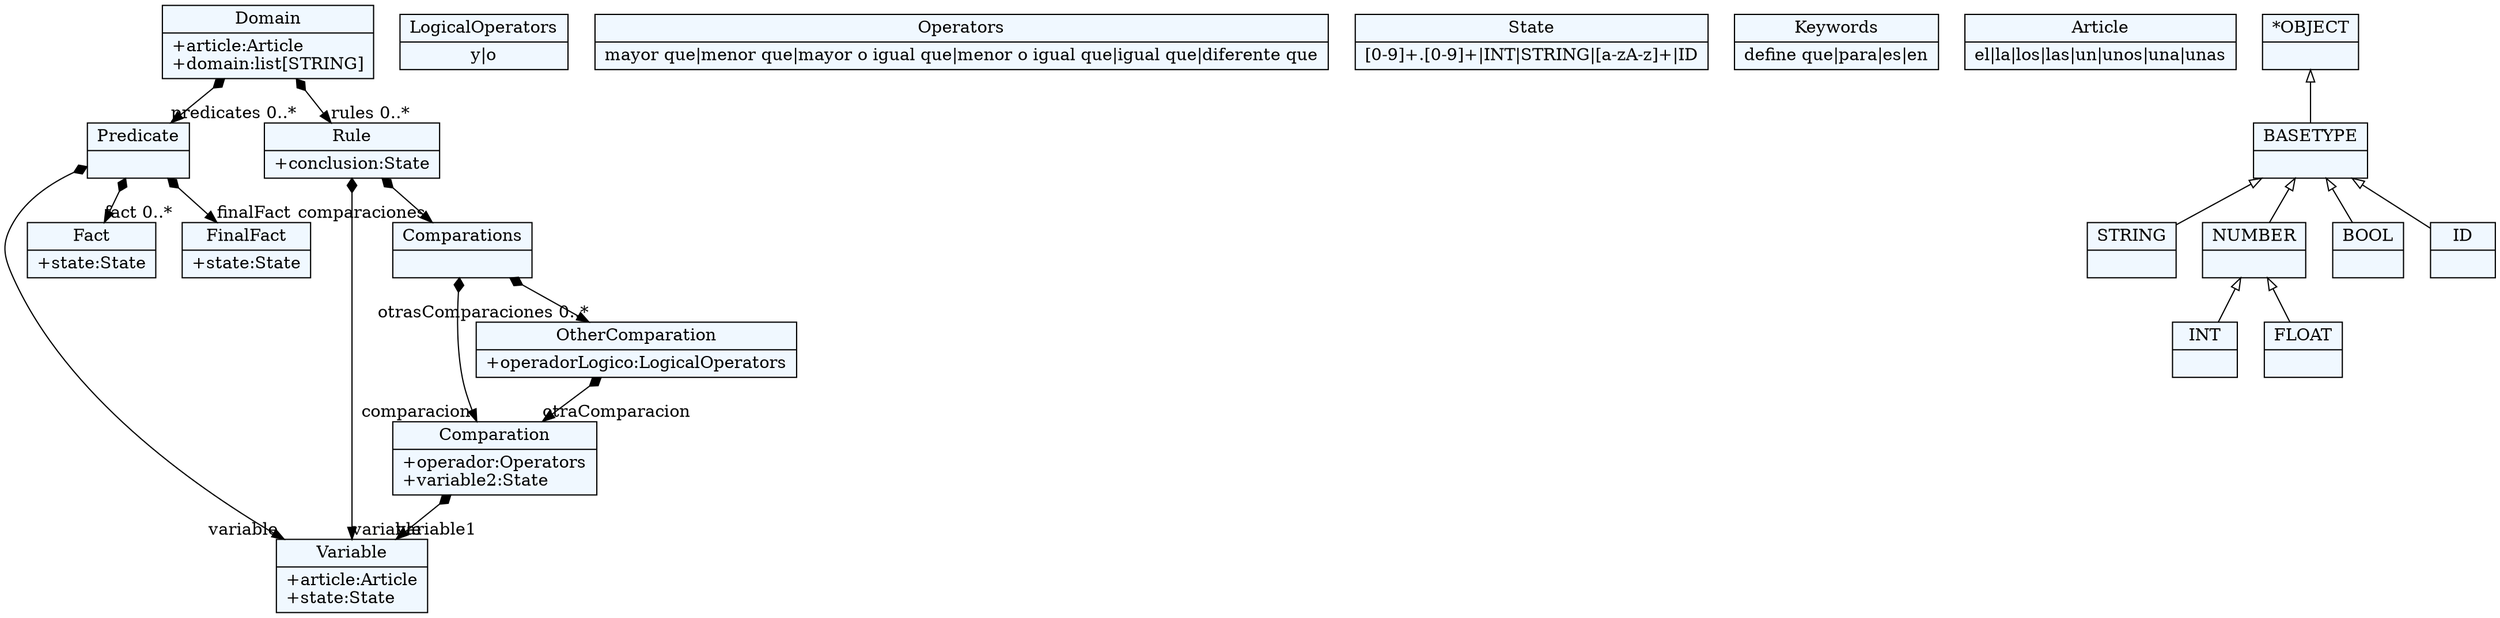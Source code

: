 
    digraph xtext {
    fontname = "Bitstream Vera Sans"
    fontsize = 8
    node[
        shape=record,
        style=filled,
        fillcolor=aliceblue
    ]
    nodesep = 0.3
    edge[dir=black,arrowtail=empty]


94723862270304 -> 94723862489936[arrowtail=diamond, dir=both, headlabel="predicates 0..*"]
94723862270304 -> 94723862582000[arrowtail=diamond, dir=both, headlabel="rules 0..*"]
94723862270304[ label="{Domain|+article:Article\l+domain:list[STRING]\l}"]

94723862542368 -> 94723862282912[arrowtail=diamond, dir=both, headlabel="variable1 "]
94723862542368[ label="{Comparation|+operador:Operators\l+variable2:State\l}"]

94723862554416[ label="{LogicalOperators|y\|o}"]

94723862530816[ label="{Operators|mayor que\|menor que\|mayor o igual que\|menor o igual que\|igual que\|diferente que}"]

94723862572240 -> 94723862542368[arrowtail=diamond, dir=both, headlabel="comparacion "]
94723862572240 -> 94723862562544[arrowtail=diamond, dir=both, headlabel="otrasComparaciones 0..*"]
94723862572240[ label="{Comparations|}"]

94723862489936 -> 94723862282912[arrowtail=diamond, dir=both, headlabel="variable "]
94723862489936 -> 94723862501200[arrowtail=diamond, dir=both, headlabel="fact 0..*"]
94723862489936 -> 94723862512464[arrowtail=diamond, dir=both, headlabel="finalFact "]
94723862489936[ label="{Predicate|}"]

94723862582000 -> 94723862572240[arrowtail=diamond, dir=both, headlabel="comparaciones "]
94723862582000 -> 94723862282912[arrowtail=diamond, dir=both, headlabel="variable "]
94723862582000[ label="{Rule|+conclusion:State\l}"]

94723862282912[ label="{Variable|+article:Article\l+state:State\l}"]

94723862521376[ label="{State|[0-9]+.[0-9]+\|INT\|STRING\|[a-zA-z]+\|ID}"]

94723862462160[ label="{Keywords|define que\|para\|es\|en}"]

94723862472080[ label="{Article|el\|la\|los\|las\|un\|unos\|una\|unas}"]

94723862512464[ label="{FinalFact|+state:State\l}"]

94723862562544 -> 94723862542368[arrowtail=diamond, dir=both, headlabel="otraComparacion "]
94723862562544[ label="{OtherComparation|+operadorLogico:LogicalOperators\l}"]

94723862501200[ label="{Fact|+state:State\l}"]

94723862289920[ label="{*OBJECT|}"]
94723862289920 -> 94723862284928 [dir=back]

94723861913680[ label="{STRING|}"]

94723862284928[ label="{BASETYPE|}"]
94723862284928 -> 94723862279936 [dir=back]
94723862284928 -> 94723862271360 [dir=back]
94723862284928 -> 94723862239104 [dir=back]
94723862284928 -> 94723861913680 [dir=back]

94723862277136[ label="{INT|}"]

94723861911664[ label="{FLOAT|}"]

94723862279936[ label="{NUMBER|}"]
94723862279936 -> 94723861911664 [dir=back]
94723862279936 -> 94723862277136 [dir=back]

94723862271360[ label="{BOOL|}"]

94723862239104[ label="{ID|}"]


}
